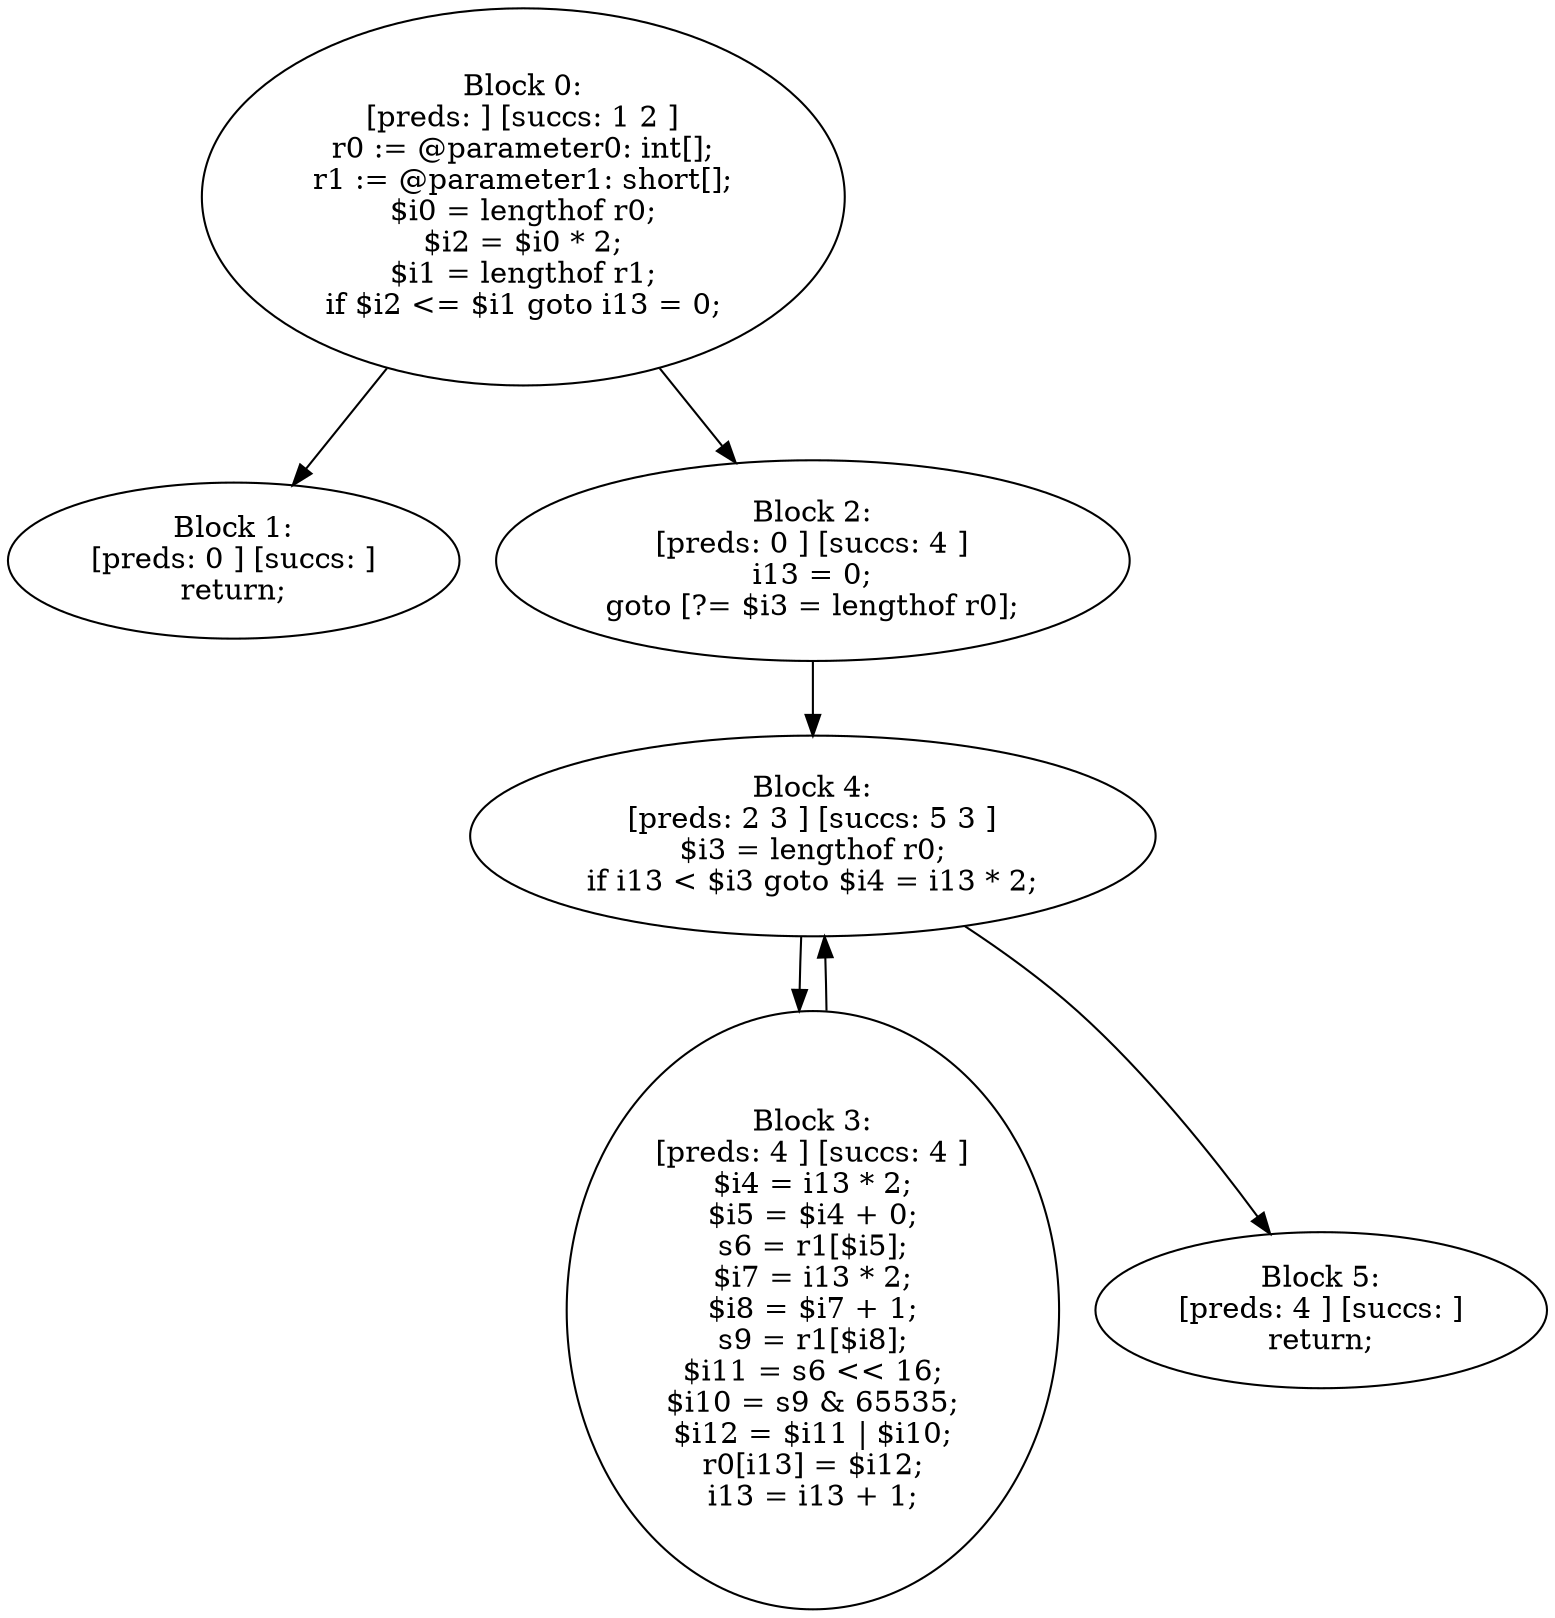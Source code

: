 digraph "unitGraph" {
    "Block 0:
[preds: ] [succs: 1 2 ]
r0 := @parameter0: int[];
r1 := @parameter1: short[];
$i0 = lengthof r0;
$i2 = $i0 * 2;
$i1 = lengthof r1;
if $i2 <= $i1 goto i13 = 0;
"
    "Block 1:
[preds: 0 ] [succs: ]
return;
"
    "Block 2:
[preds: 0 ] [succs: 4 ]
i13 = 0;
goto [?= $i3 = lengthof r0];
"
    "Block 3:
[preds: 4 ] [succs: 4 ]
$i4 = i13 * 2;
$i5 = $i4 + 0;
s6 = r1[$i5];
$i7 = i13 * 2;
$i8 = $i7 + 1;
s9 = r1[$i8];
$i11 = s6 << 16;
$i10 = s9 & 65535;
$i12 = $i11 | $i10;
r0[i13] = $i12;
i13 = i13 + 1;
"
    "Block 4:
[preds: 2 3 ] [succs: 5 3 ]
$i3 = lengthof r0;
if i13 < $i3 goto $i4 = i13 * 2;
"
    "Block 5:
[preds: 4 ] [succs: ]
return;
"
    "Block 0:
[preds: ] [succs: 1 2 ]
r0 := @parameter0: int[];
r1 := @parameter1: short[];
$i0 = lengthof r0;
$i2 = $i0 * 2;
$i1 = lengthof r1;
if $i2 <= $i1 goto i13 = 0;
"->"Block 1:
[preds: 0 ] [succs: ]
return;
";
    "Block 0:
[preds: ] [succs: 1 2 ]
r0 := @parameter0: int[];
r1 := @parameter1: short[];
$i0 = lengthof r0;
$i2 = $i0 * 2;
$i1 = lengthof r1;
if $i2 <= $i1 goto i13 = 0;
"->"Block 2:
[preds: 0 ] [succs: 4 ]
i13 = 0;
goto [?= $i3 = lengthof r0];
";
    "Block 2:
[preds: 0 ] [succs: 4 ]
i13 = 0;
goto [?= $i3 = lengthof r0];
"->"Block 4:
[preds: 2 3 ] [succs: 5 3 ]
$i3 = lengthof r0;
if i13 < $i3 goto $i4 = i13 * 2;
";
    "Block 3:
[preds: 4 ] [succs: 4 ]
$i4 = i13 * 2;
$i5 = $i4 + 0;
s6 = r1[$i5];
$i7 = i13 * 2;
$i8 = $i7 + 1;
s9 = r1[$i8];
$i11 = s6 << 16;
$i10 = s9 & 65535;
$i12 = $i11 | $i10;
r0[i13] = $i12;
i13 = i13 + 1;
"->"Block 4:
[preds: 2 3 ] [succs: 5 3 ]
$i3 = lengthof r0;
if i13 < $i3 goto $i4 = i13 * 2;
";
    "Block 4:
[preds: 2 3 ] [succs: 5 3 ]
$i3 = lengthof r0;
if i13 < $i3 goto $i4 = i13 * 2;
"->"Block 5:
[preds: 4 ] [succs: ]
return;
";
    "Block 4:
[preds: 2 3 ] [succs: 5 3 ]
$i3 = lengthof r0;
if i13 < $i3 goto $i4 = i13 * 2;
"->"Block 3:
[preds: 4 ] [succs: 4 ]
$i4 = i13 * 2;
$i5 = $i4 + 0;
s6 = r1[$i5];
$i7 = i13 * 2;
$i8 = $i7 + 1;
s9 = r1[$i8];
$i11 = s6 << 16;
$i10 = s9 & 65535;
$i12 = $i11 | $i10;
r0[i13] = $i12;
i13 = i13 + 1;
";
}
